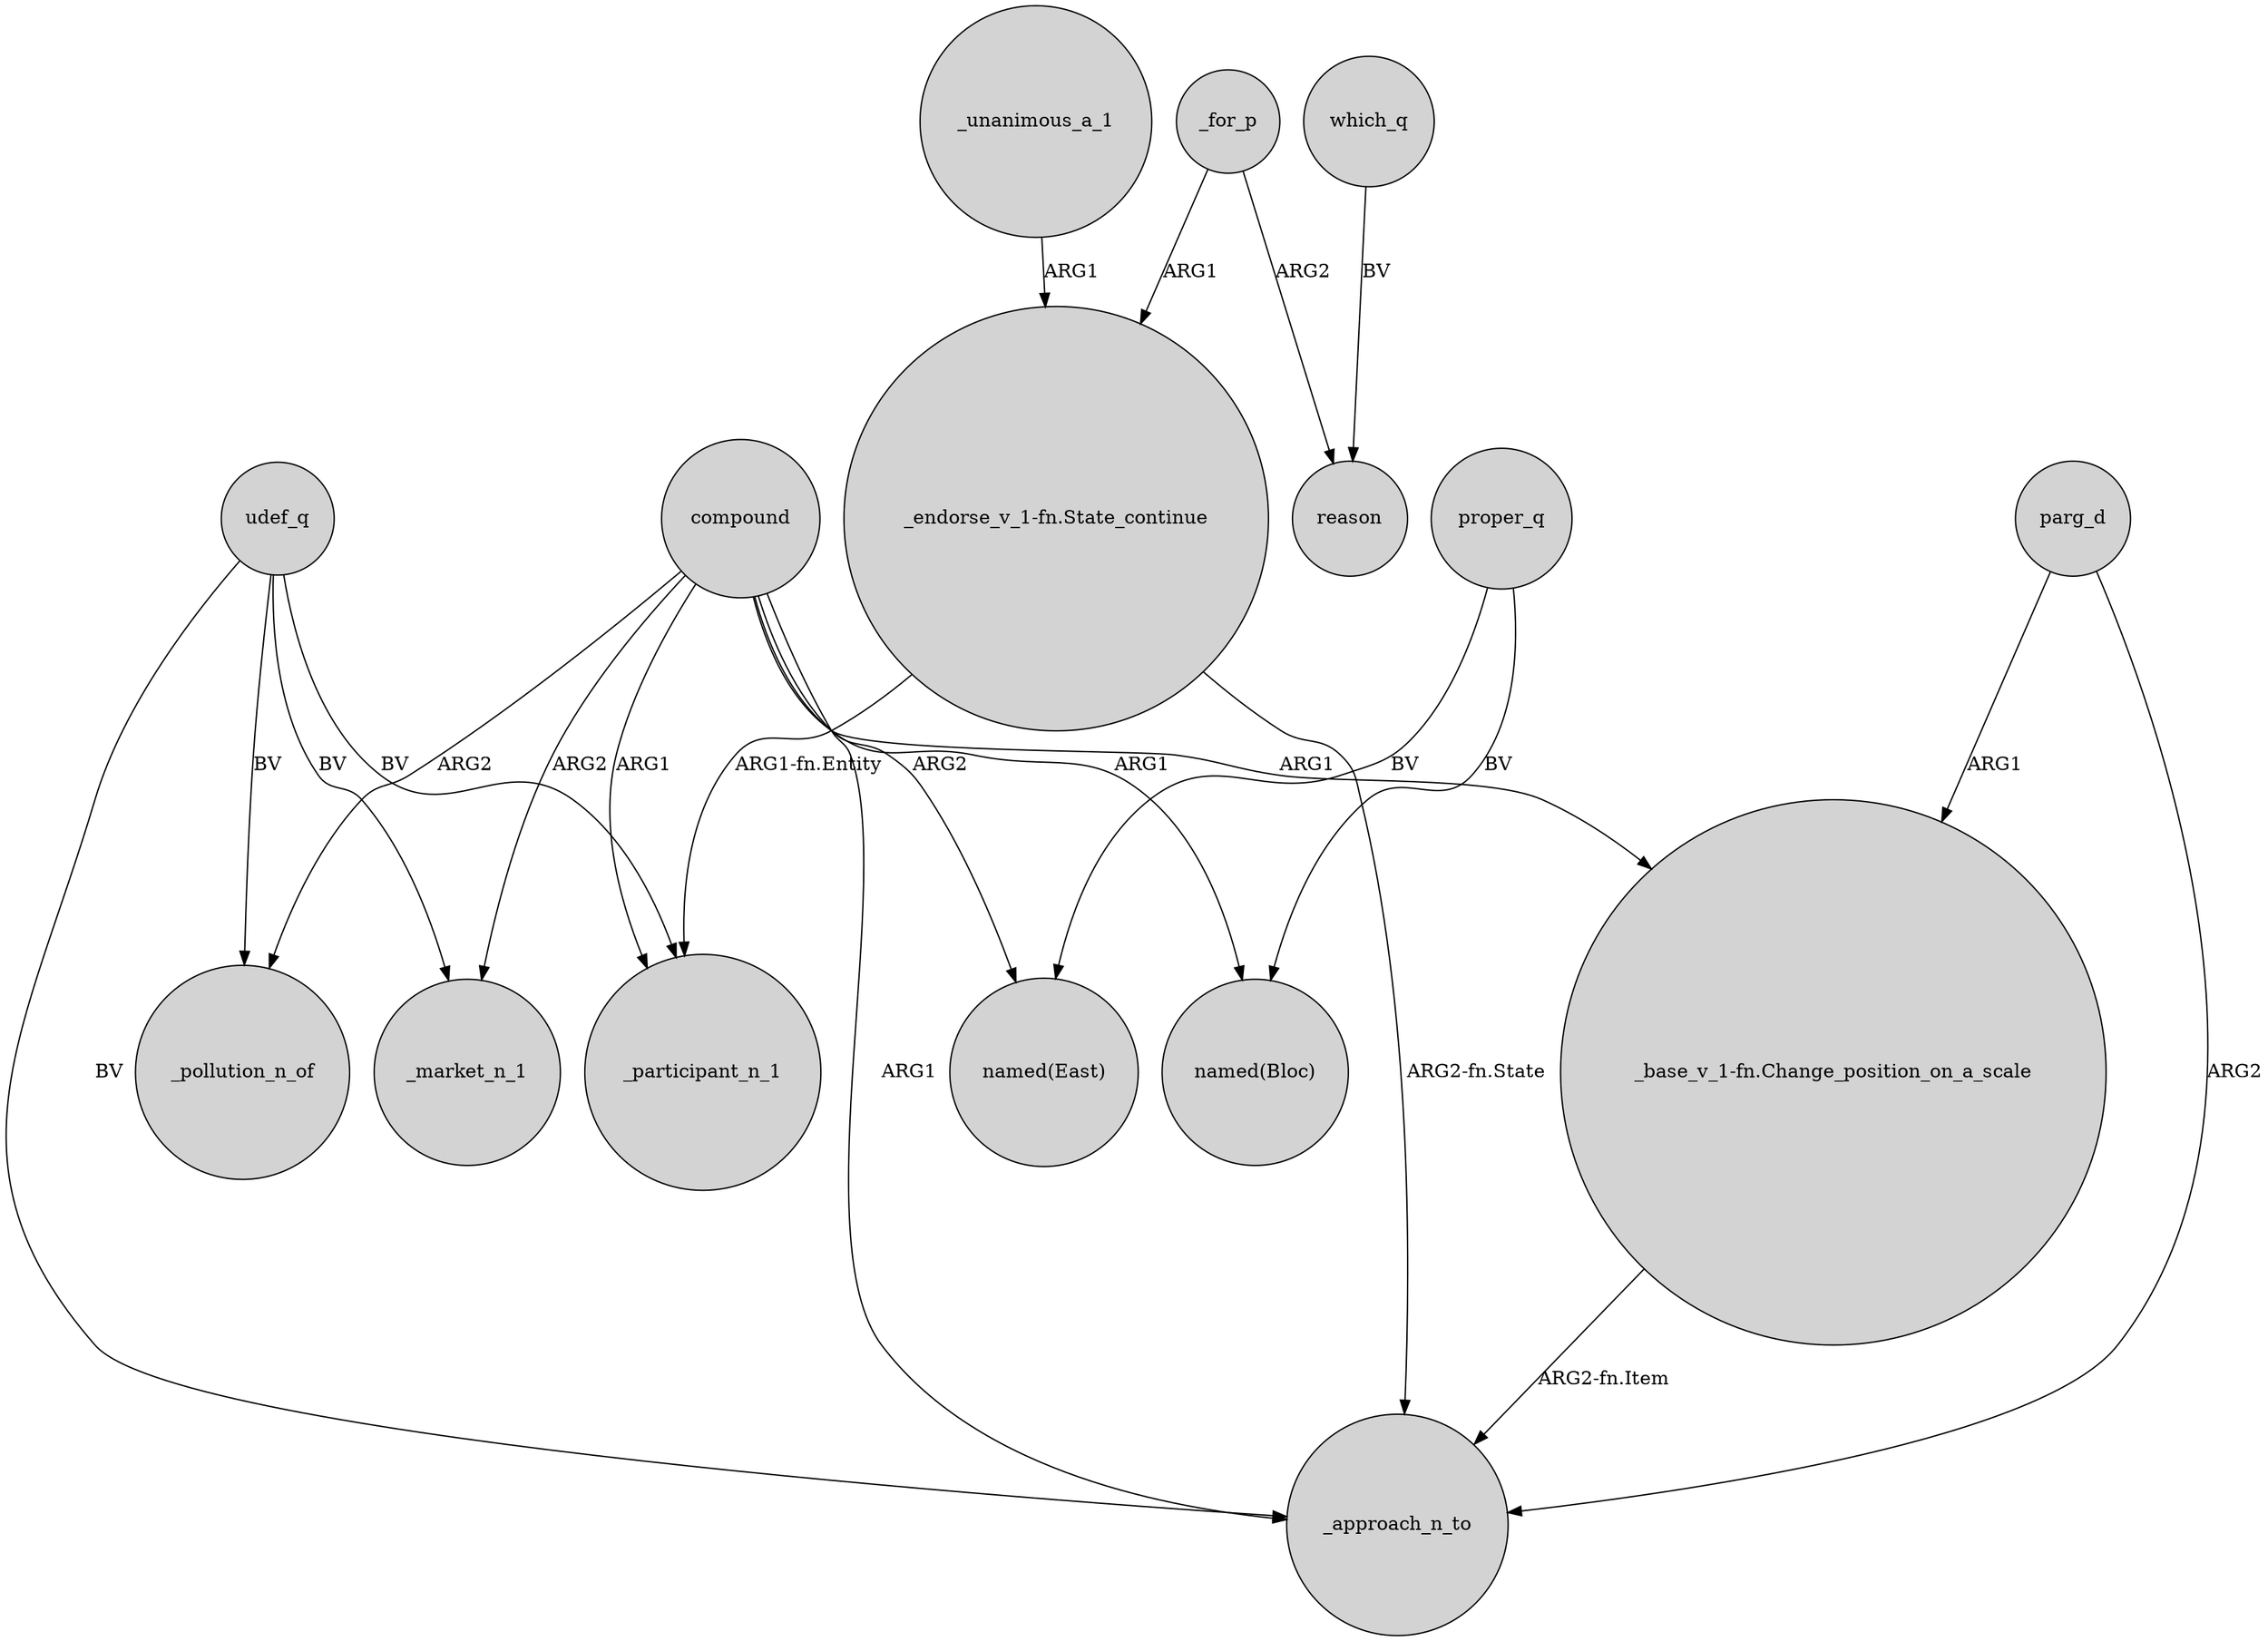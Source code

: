 digraph {
	node [shape=circle style=filled]
	udef_q -> _market_n_1 [label=BV]
	parg_d -> _approach_n_to [label=ARG2]
	compound -> _pollution_n_of [label=ARG2]
	compound -> "named(East)" [label=ARG2]
	parg_d -> "_base_v_1-fn.Change_position_on_a_scale" [label=ARG1]
	which_q -> reason [label=BV]
	compound -> _market_n_1 [label=ARG2]
	udef_q -> _approach_n_to [label=BV]
	compound -> _approach_n_to [label=ARG1]
	udef_q -> _participant_n_1 [label=BV]
	_for_p -> reason [label=ARG2]
	udef_q -> _pollution_n_of [label=BV]
	proper_q -> "named(East)" [label=BV]
	"_base_v_1-fn.Change_position_on_a_scale" -> _approach_n_to [label="ARG2-fn.Item"]
	_for_p -> "_endorse_v_1-fn.State_continue" [label=ARG1]
	"_endorse_v_1-fn.State_continue" -> _participant_n_1 [label="ARG1-fn.Entity"]
	_unanimous_a_1 -> "_endorse_v_1-fn.State_continue" [label=ARG1]
	compound -> "_base_v_1-fn.Change_position_on_a_scale" [label=ARG1]
	compound -> "named(Bloc)" [label=ARG1]
	proper_q -> "named(Bloc)" [label=BV]
	"_endorse_v_1-fn.State_continue" -> _approach_n_to [label="ARG2-fn.State"]
	compound -> _participant_n_1 [label=ARG1]
}
